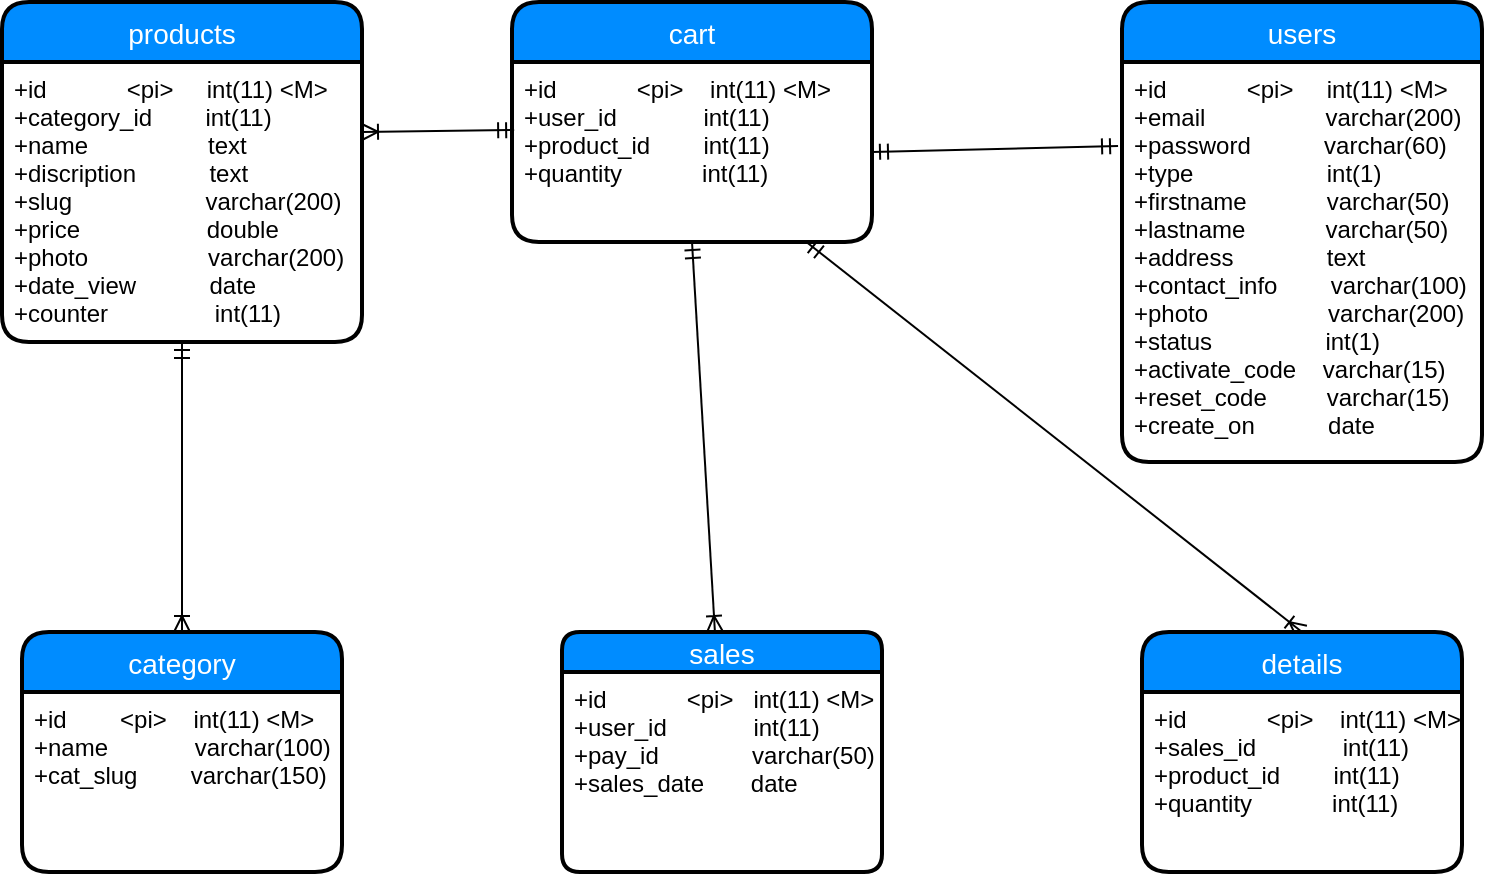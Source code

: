<mxfile version="10.6.6" type="google"><diagram id="-umUICZD_m8WHr5UMM_l" name="CDM"><mxGraphModel dx="792" dy="478" grid="1" gridSize="10" guides="1" tooltips="1" connect="1" arrows="1" fold="1" page="1" pageScale="1" pageWidth="827" pageHeight="1169" math="0" shadow="0"><root><mxCell id="0"/><mxCell id="1" parent="0"/><mxCell id="4nFBnWJLBxRpri61r0Xu-42" value="" style="edgeStyle=none;rounded=0;orthogonalLoop=1;jettySize=auto;html=1;startArrow=ERoneToMany;startFill=0;endArrow=ERmandOne;endFill=0;strokeColor=#000000;entryX=0.5;entryY=1;entryDx=0;entryDy=0;" parent="1" source="4nFBnWJLBxRpri61r0Xu-3" target="4nFBnWJLBxRpri61r0Xu-10" edge="1"><mxGeometry relative="1" as="geometry"><mxPoint x="130" y="245" as="targetPoint"/></mxGeometry></mxCell><mxCell id="4nFBnWJLBxRpri61r0Xu-3" value="category" style="swimlane;childLayout=stackLayout;horizontal=1;startSize=30;horizontalStack=0;fillColor=#008cff;fontColor=#FFFFFF;rounded=1;fontSize=14;fontStyle=0;strokeWidth=2;resizeParent=0;resizeLast=1;shadow=0;dashed=0;align=center;" parent="1" vertex="1"><mxGeometry x="50" y="325" width="160" height="120" as="geometry"/></mxCell><mxCell id="4nFBnWJLBxRpri61r0Xu-4" value="+id        &lt;pi&gt;    int(11) &lt;M&gt;&#10;+name             varchar(100)&#10;+cat_slug        varchar(150)&#10;" style="align=left;strokeColor=none;fillColor=none;spacingLeft=4;fontSize=12;verticalAlign=top;resizable=0;rotatable=0;part=1;" parent="4nFBnWJLBxRpri61r0Xu-3" vertex="1"><mxGeometry y="30" width="160" height="90" as="geometry"/></mxCell><mxCell id="4nFBnWJLBxRpri61r0Xu-29" value="" style="edgeStyle=none;rounded=0;orthogonalLoop=1;jettySize=auto;html=1;strokeColor=#000000;exitX=0.5;exitY=0;exitDx=0;exitDy=0;startArrow=ERoneToMany;startFill=0;endArrow=ERmandOne;endFill=0;" parent="1" source="4nFBnWJLBxRpri61r0Xu-5" target="4nFBnWJLBxRpri61r0Xu-2" edge="1"><mxGeometry relative="1" as="geometry"/></mxCell><mxCell id="4nFBnWJLBxRpri61r0Xu-5" value="details" style="swimlane;childLayout=stackLayout;horizontal=1;startSize=30;horizontalStack=0;fillColor=#008cff;fontColor=#FFFFFF;rounded=1;fontSize=14;fontStyle=0;strokeWidth=2;resizeParent=0;resizeLast=1;shadow=0;dashed=0;align=center;" parent="1" vertex="1"><mxGeometry x="610" y="325" width="160" height="120" as="geometry"/></mxCell><mxCell id="4nFBnWJLBxRpri61r0Xu-6" value="+id            &lt;pi&gt;    int(11) &lt;M&gt;&#10;+sales_id             int(11)&#10;+product_id        int(11)&#10;+quantity            int(11)&#10;" style="align=left;strokeColor=none;fillColor=none;spacingLeft=4;fontSize=12;verticalAlign=top;resizable=0;rotatable=0;part=1;" parent="4nFBnWJLBxRpri61r0Xu-5" vertex="1"><mxGeometry y="30" width="160" height="90" as="geometry"/></mxCell><mxCell id="4nFBnWJLBxRpri61r0Xu-9" value="products" style="swimlane;childLayout=stackLayout;horizontal=1;startSize=30;horizontalStack=0;fillColor=#008cff;fontColor=#FFFFFF;rounded=1;fontSize=14;fontStyle=0;strokeWidth=2;resizeParent=0;resizeLast=1;shadow=0;dashed=0;align=center;" parent="1" vertex="1"><mxGeometry x="40" y="10" width="180" height="170" as="geometry"/></mxCell><mxCell id="4nFBnWJLBxRpri61r0Xu-10" value="+id            &lt;pi&gt;     int(11) &lt;M&gt;&#10;+category_id        int(11)&#10;+name                  text&#10;+discription           text&#10;+slug                    varchar(200)&#10;+price                   double&#10;+photo                  varchar(200)&#10;+date_view           date&#10;+counter                int(11)&#10;" style="align=left;strokeColor=none;fillColor=none;spacingLeft=4;fontSize=12;verticalAlign=top;resizable=0;rotatable=0;part=1;" parent="4nFBnWJLBxRpri61r0Xu-9" vertex="1"><mxGeometry y="30" width="180" height="140" as="geometry"/></mxCell><mxCell id="4nFBnWJLBxRpri61r0Xu-28" style="edgeStyle=none;rounded=0;orthogonalLoop=1;jettySize=auto;html=1;strokeColor=#000000;startArrow=ERoneToMany;startFill=0;endArrow=ERmandOne;endFill=0;entryX=0.5;entryY=1;entryDx=0;entryDy=0;" parent="1" source="4nFBnWJLBxRpri61r0Xu-13" target="4nFBnWJLBxRpri61r0Xu-2" edge="1"><mxGeometry relative="1" as="geometry"><mxPoint x="397" y="140" as="targetPoint"/></mxGeometry></mxCell><mxCell id="4nFBnWJLBxRpri61r0Xu-13" value="sales" style="swimlane;childLayout=stackLayout;horizontal=1;startSize=20;horizontalStack=0;fillColor=#008cff;fontColor=#FFFFFF;rounded=1;fontSize=14;fontStyle=0;strokeWidth=2;resizeParent=0;resizeLast=1;shadow=0;dashed=0;align=center;" parent="1" vertex="1"><mxGeometry x="320" y="325" width="160" height="120" as="geometry"/></mxCell><mxCell id="4nFBnWJLBxRpri61r0Xu-14" value="+id            &lt;pi&gt;   int(11) &lt;M&gt;&#10;+user_id             int(11)&#10;+pay_id              varchar(50)&#10;+sales_date       date&#10;" style="align=left;strokeColor=none;fillColor=none;spacingLeft=4;fontSize=12;verticalAlign=top;resizable=0;rotatable=0;part=1;" parent="4nFBnWJLBxRpri61r0Xu-13" vertex="1"><mxGeometry y="20" width="160" height="100" as="geometry"/></mxCell><mxCell id="4nFBnWJLBxRpri61r0Xu-15" value="users" style="swimlane;childLayout=stackLayout;horizontal=1;startSize=30;horizontalStack=0;fillColor=#008cff;fontColor=#FFFFFF;rounded=1;fontSize=14;fontStyle=0;strokeWidth=2;resizeParent=0;resizeLast=1;shadow=0;dashed=0;align=center;" parent="1" vertex="1"><mxGeometry x="600" y="10" width="180" height="230" as="geometry"/></mxCell><mxCell id="4nFBnWJLBxRpri61r0Xu-16" value="+id            &lt;pi&gt;     int(11) &lt;M&gt;&#10;+email                  varchar(200)&#10;+password           varchar(60)&#10;+type                    int(1)&#10;+firstname            varchar(50)&#10;+lastname            varchar(50)&#10;+address              text&#10;+contact_info        varchar(100)&#10;+photo                  varchar(200)&#10;+status                 int(1)&#10;+activate_code    varchar(15)&#10;+reset_code         varchar(15)&#10;+create_on           date   &#10;" style="align=left;strokeColor=none;fillColor=none;spacingLeft=4;fontSize=12;verticalAlign=top;resizable=0;rotatable=0;part=1;" parent="4nFBnWJLBxRpri61r0Xu-15" vertex="1"><mxGeometry y="30" width="180" height="200" as="geometry"/></mxCell><mxCell id="4nFBnWJLBxRpri61r0Xu-1" value="cart" style="swimlane;childLayout=stackLayout;horizontal=1;startSize=30;horizontalStack=0;fillColor=#008cff;fontColor=#FFFFFF;rounded=1;fontSize=14;fontStyle=0;strokeWidth=2;resizeParent=0;resizeLast=1;shadow=0;dashed=0;align=center;" parent="1" vertex="1"><mxGeometry x="295" y="10" width="180" height="120" as="geometry"/></mxCell><mxCell id="4nFBnWJLBxRpri61r0Xu-2" value="+id            &lt;pi&gt;    int(11) &lt;M&gt;&#10;+user_id             int(11)&#10;+product_id        int(11)&#10;+quantity            int(11)&#10;" style="align=left;strokeColor=none;fillColor=none;spacingLeft=4;fontSize=12;verticalAlign=top;resizable=0;rotatable=0;part=1;" parent="4nFBnWJLBxRpri61r0Xu-1" vertex="1"><mxGeometry y="30" width="180" height="90" as="geometry"/></mxCell><mxCell id="4nFBnWJLBxRpri61r0Xu-34" style="edgeStyle=none;rounded=0;orthogonalLoop=1;jettySize=auto;html=1;exitX=0.25;exitY=0;exitDx=0;exitDy=0;strokeColor=#000000;" parent="1" source="4nFBnWJLBxRpri61r0Xu-5" target="4nFBnWJLBxRpri61r0Xu-5" edge="1"><mxGeometry relative="1" as="geometry"/></mxCell><mxCell id="4nFBnWJLBxRpri61r0Xu-35" style="edgeStyle=none;rounded=0;orthogonalLoop=1;jettySize=auto;html=1;strokeColor=#000000;startArrow=ERmandOne;startFill=0;endArrow=ERmandOne;endFill=0;entryX=-0.011;entryY=0.21;entryDx=0;entryDy=0;entryPerimeter=0;exitX=1;exitY=0.5;exitDx=0;exitDy=0;" parent="1" source="4nFBnWJLBxRpri61r0Xu-2" target="4nFBnWJLBxRpri61r0Xu-16" edge="1"><mxGeometry relative="1" as="geometry"><mxPoint x="480" y="82" as="sourcePoint"/><mxPoint x="600" y="90" as="targetPoint"/></mxGeometry></mxCell><mxCell id="4nFBnWJLBxRpri61r0Xu-37" style="edgeStyle=none;rounded=0;orthogonalLoop=1;jettySize=auto;html=1;exitX=1;exitY=0.25;exitDx=0;exitDy=0;entryX=0.006;entryY=0.378;entryDx=0;entryDy=0;entryPerimeter=0;strokeColor=#000000;endArrow=ERmandOne;endFill=0;startArrow=ERoneToMany;startFill=0;" parent="1" source="4nFBnWJLBxRpri61r0Xu-10" target="4nFBnWJLBxRpri61r0Xu-2" edge="1"><mxGeometry relative="1" as="geometry"/></mxCell></root></mxGraphModel></diagram><diagram id="K-0kk0EQnoi40nSuHUXA" name="CSDL"><mxGraphModel dx="792" dy="478" grid="1" gridSize="10" guides="1" tooltips="1" connect="1" arrows="1" fold="1" page="1" pageScale="1" pageWidth="827" pageHeight="1169" math="0" shadow="0"><root><mxCell id="yGXdk8yT_jsEjysC25pd-0"/><mxCell id="yGXdk8yT_jsEjysC25pd-1" parent="yGXdk8yT_jsEjysC25pd-0"/><mxCell id="_qLkFkjG1LZVTbtHheAG-0" value="products" style="swimlane;fontStyle=0;childLayout=stackLayout;horizontal=1;startSize=26;fillColor=#e0e0e0;horizontalStack=0;resizeParent=1;resizeParentMax=0;resizeLast=0;collapsible=1;marginBottom=0;swimlaneFillColor=#ffffff;align=center;fontSize=14;" parent="yGXdk8yT_jsEjysC25pd-1" vertex="1"><mxGeometry x="30" y="20" width="180" height="170" as="geometry"/></mxCell><mxCell id="_qLkFkjG1LZVTbtHheAG-1" value="+id&#10;+category_id&#10;+name&#10;+discription&#10;+slug&#10;+price&#10;+photo&#10;+date_view&#10;+counter&#10;&#10;" style="text;strokeColor=none;fillColor=none;spacingLeft=4;spacingRight=4;overflow=hidden;rotatable=0;points=[[0,0.5],[1,0.5]];portConstraint=eastwest;fontSize=12;" parent="_qLkFkjG1LZVTbtHheAG-0" vertex="1"><mxGeometry y="26" width="180" height="144" as="geometry"/></mxCell><mxCell id="nQsSl-bpqktKzGd7X0xs-1" value="cart" style="swimlane;fontStyle=0;childLayout=stackLayout;horizontal=1;startSize=26;fillColor=#e0e0e0;horizontalStack=0;resizeParent=1;resizeParentMax=0;resizeLast=0;collapsible=1;marginBottom=0;swimlaneFillColor=#ffffff;align=center;fontSize=14;" parent="yGXdk8yT_jsEjysC25pd-1" vertex="1"><mxGeometry x="323" y="20" width="180" height="110" as="geometry"/></mxCell><mxCell id="nQsSl-bpqktKzGd7X0xs-2" value="+id&#10;+user_id&#10;+product_id&#10;+quantity&#10;&#10;" style="text;strokeColor=none;fillColor=none;spacingLeft=4;spacingRight=4;overflow=hidden;rotatable=0;points=[[0,0.5],[1,0.5]];portConstraint=eastwest;fontSize=12;" parent="nQsSl-bpqktKzGd7X0xs-1" vertex="1"><mxGeometry y="26" width="180" height="84" as="geometry"/></mxCell><mxCell id="4AmN8VqPVRmapRH6ao8r-0" value="users" style="swimlane;fontStyle=0;childLayout=stackLayout;horizontal=1;startSize=26;fillColor=#e0e0e0;horizontalStack=0;resizeParent=1;resizeParentMax=0;resizeLast=0;collapsible=1;marginBottom=0;swimlaneFillColor=#ffffff;align=center;fontSize=14;" parent="yGXdk8yT_jsEjysC25pd-1" vertex="1"><mxGeometry x="640" y="20" width="180" height="230" as="geometry"/></mxCell><mxCell id="4AmN8VqPVRmapRH6ao8r-1" value="+id&#10;+email&#10;+password&#10;+type&#10;+firstname&#10;+lastname&#10;+address&#10;+contact_info&#10;+photo&#10;+status&#10;+activate_code&#10;+reset_code&#10;+create_on&#10;&#10;" style="text;strokeColor=none;fillColor=none;spacingLeft=4;spacingRight=4;overflow=hidden;rotatable=0;points=[[0,0.5],[1,0.5]];portConstraint=eastwest;fontSize=12;" parent="4AmN8VqPVRmapRH6ao8r-0" vertex="1"><mxGeometry y="26" width="180" height="204" as="geometry"/></mxCell><mxCell id="vHrTxZZw61sV7J8AC9JI-0" style="rounded=0;orthogonalLoop=1;jettySize=auto;html=1;exitX=0.5;exitY=0;exitDx=0;exitDy=0;endArrow=none;endFill=0;" edge="1" parent="yGXdk8yT_jsEjysC25pd-1" source="y46ZNPJtkfD6fSK2Vzdj-0" target="_qLkFkjG1LZVTbtHheAG-1"><mxGeometry relative="1" as="geometry"/></mxCell><mxCell id="y46ZNPJtkfD6fSK2Vzdj-0" value="category" style="swimlane;fontStyle=0;childLayout=stackLayout;horizontal=1;startSize=26;fillColor=#e0e0e0;horizontalStack=0;resizeParent=1;resizeParentMax=0;resizeLast=0;collapsible=1;marginBottom=0;swimlaneFillColor=#ffffff;align=center;fontSize=14;" vertex="1" parent="yGXdk8yT_jsEjysC25pd-1"><mxGeometry x="30" y="280" width="180" height="90" as="geometry"/></mxCell><mxCell id="y46ZNPJtkfD6fSK2Vzdj-1" value="+id&#10;+name&#10;+slug&#10;&#10;" style="text;strokeColor=none;fillColor=none;spacingLeft=4;spacingRight=4;overflow=hidden;rotatable=0;points=[[0,0.5],[1,0.5]];portConstraint=eastwest;fontSize=12;" vertex="1" parent="y46ZNPJtkfD6fSK2Vzdj-0"><mxGeometry y="26" width="180" height="64" as="geometry"/></mxCell><mxCell id="5qTGu-trAn1Mor3Ax0Rp-0" style="edgeStyle=none;rounded=0;orthogonalLoop=1;jettySize=auto;html=1;exitX=0.5;exitY=0;exitDx=0;exitDy=0;endArrow=none;endFill=0;" edge="1" parent="yGXdk8yT_jsEjysC25pd-1" source="m--nHXRZ2P1nVc_Ufsym-0" target="nQsSl-bpqktKzGd7X0xs-2"><mxGeometry relative="1" as="geometry"/></mxCell><mxCell id="m--nHXRZ2P1nVc_Ufsym-0" value="sales" style="swimlane;fontStyle=0;childLayout=stackLayout;horizontal=1;startSize=26;fillColor=#e0e0e0;horizontalStack=0;resizeParent=1;resizeParentMax=0;resizeLast=0;collapsible=1;marginBottom=0;swimlaneFillColor=#ffffff;align=center;fontSize=14;" vertex="1" parent="yGXdk8yT_jsEjysC25pd-1"><mxGeometry x="310" y="280" width="180" height="100" as="geometry"/></mxCell><mxCell id="m--nHXRZ2P1nVc_Ufsym-1" value="+id&#10;+user_id&#10;+pay_id&#10;+sales_date&#10;&#10;" style="text;strokeColor=none;fillColor=none;spacingLeft=4;spacingRight=4;overflow=hidden;rotatable=0;points=[[0,0.5],[1,0.5]];portConstraint=eastwest;fontSize=12;" vertex="1" parent="m--nHXRZ2P1nVc_Ufsym-0"><mxGeometry y="26" width="180" height="74" as="geometry"/></mxCell><mxCell id="Yg4vnjOcfZvRNDclY3aE-0" style="edgeStyle=none;rounded=0;orthogonalLoop=1;jettySize=auto;html=1;exitX=0.5;exitY=0;exitDx=0;exitDy=0;endArrow=none;endFill=0;" edge="1" parent="yGXdk8yT_jsEjysC25pd-1" source="Lnnzsl2A5ZiDK1NCmQup-0" target="nQsSl-bpqktKzGd7X0xs-2"><mxGeometry relative="1" as="geometry"/></mxCell><mxCell id="Lnnzsl2A5ZiDK1NCmQup-0" value="details" style="swimlane;fontStyle=0;childLayout=stackLayout;horizontal=1;startSize=26;fillColor=#e0e0e0;horizontalStack=0;resizeParent=1;resizeParentMax=0;resizeLast=0;collapsible=1;marginBottom=0;swimlaneFillColor=#ffffff;align=center;fontSize=14;" vertex="1" parent="yGXdk8yT_jsEjysC25pd-1"><mxGeometry x="550" y="280" width="180" height="100" as="geometry"/></mxCell><mxCell id="Lnnzsl2A5ZiDK1NCmQup-1" value="+id&#10;+sales_id&#10;+product_id&#10;+quantity&#10;&#10;" style="text;strokeColor=none;fillColor=none;spacingLeft=4;spacingRight=4;overflow=hidden;rotatable=0;points=[[0,0.5],[1,0.5]];portConstraint=eastwest;fontSize=12;" vertex="1" parent="Lnnzsl2A5ZiDK1NCmQup-0"><mxGeometry y="26" width="180" height="74" as="geometry"/></mxCell><mxCell id="9LlySDIdirnDwCgA_klV-0" style="edgeStyle=none;rounded=0;orthogonalLoop=1;jettySize=auto;html=1;exitX=1;exitY=0.5;exitDx=0;exitDy=0;entryX=-0.006;entryY=0.358;entryDx=0;entryDy=0;entryPerimeter=0;endArrow=none;endFill=0;" edge="1" parent="yGXdk8yT_jsEjysC25pd-1" source="nQsSl-bpqktKzGd7X0xs-2" target="4AmN8VqPVRmapRH6ao8r-1"><mxGeometry relative="1" as="geometry"/></mxCell><mxCell id="IkEQe5O5xiy_yyUeFM7V-0" style="edgeStyle=none;rounded=0;orthogonalLoop=1;jettySize=auto;html=1;exitX=1;exitY=0.5;exitDx=0;exitDy=0;endArrow=none;endFill=0;" edge="1" parent="yGXdk8yT_jsEjysC25pd-1" source="_qLkFkjG1LZVTbtHheAG-1" target="nQsSl-bpqktKzGd7X0xs-2"><mxGeometry relative="1" as="geometry"/></mxCell></root></mxGraphModel></diagram></mxfile>